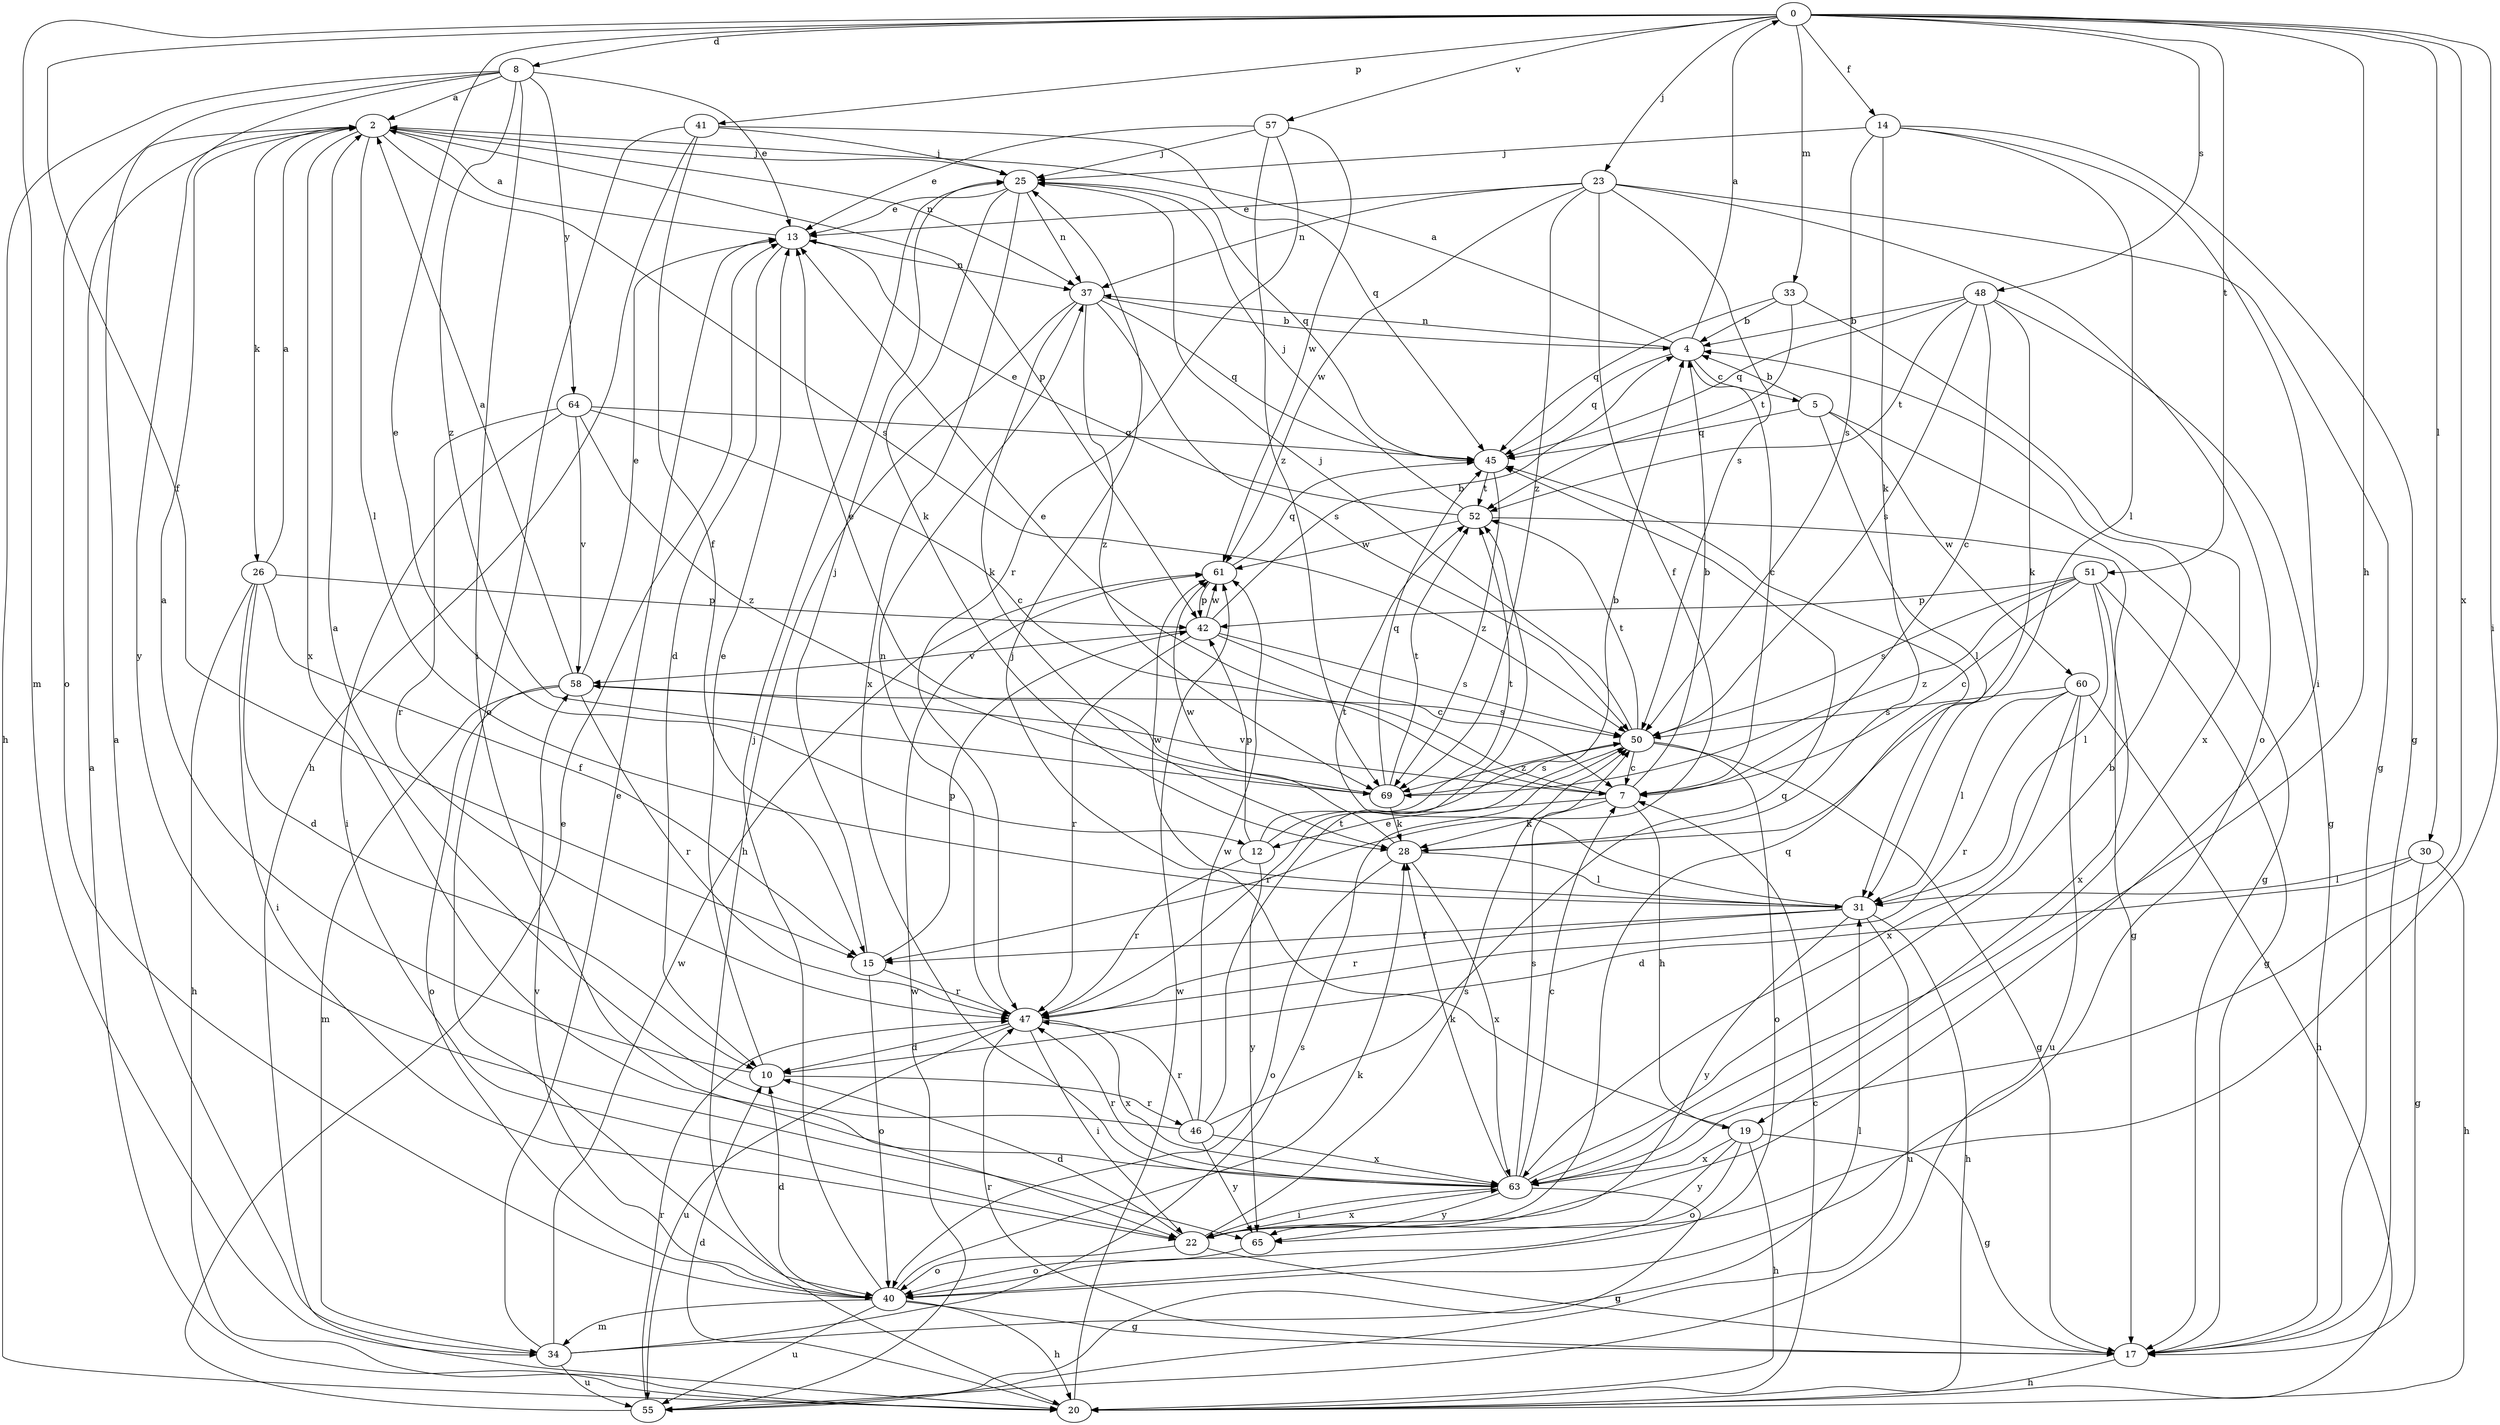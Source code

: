 strict digraph  {
0;
2;
4;
5;
7;
8;
10;
12;
13;
14;
15;
17;
19;
20;
22;
23;
25;
26;
28;
30;
31;
33;
34;
37;
40;
41;
42;
45;
46;
47;
48;
50;
51;
52;
55;
57;
58;
60;
61;
63;
64;
65;
69;
0 -> 8  [label=d];
0 -> 12  [label=e];
0 -> 14  [label=f];
0 -> 15  [label=f];
0 -> 19  [label=h];
0 -> 22  [label=i];
0 -> 23  [label=j];
0 -> 30  [label=l];
0 -> 33  [label=m];
0 -> 34  [label=m];
0 -> 41  [label=p];
0 -> 48  [label=s];
0 -> 51  [label=t];
0 -> 57  [label=v];
0 -> 63  [label=x];
2 -> 25  [label=j];
2 -> 26  [label=k];
2 -> 31  [label=l];
2 -> 37  [label=n];
2 -> 42  [label=p];
2 -> 50  [label=s];
2 -> 63  [label=x];
4 -> 0  [label=a];
4 -> 2  [label=a];
4 -> 5  [label=c];
4 -> 7  [label=c];
4 -> 37  [label=n];
4 -> 45  [label=q];
5 -> 4  [label=b];
5 -> 17  [label=g];
5 -> 31  [label=l];
5 -> 45  [label=q];
5 -> 60  [label=w];
7 -> 4  [label=b];
7 -> 12  [label=e];
7 -> 13  [label=e];
7 -> 19  [label=h];
7 -> 28  [label=k];
7 -> 58  [label=v];
8 -> 2  [label=a];
8 -> 13  [label=e];
8 -> 20  [label=h];
8 -> 22  [label=i];
8 -> 40  [label=o];
8 -> 64  [label=y];
8 -> 65  [label=y];
8 -> 69  [label=z];
10 -> 2  [label=a];
10 -> 13  [label=e];
10 -> 46  [label=r];
12 -> 4  [label=b];
12 -> 42  [label=p];
12 -> 47  [label=r];
12 -> 52  [label=t];
12 -> 65  [label=y];
13 -> 2  [label=a];
13 -> 10  [label=d];
13 -> 37  [label=n];
14 -> 17  [label=g];
14 -> 22  [label=i];
14 -> 25  [label=j];
14 -> 28  [label=k];
14 -> 31  [label=l];
14 -> 50  [label=s];
15 -> 25  [label=j];
15 -> 40  [label=o];
15 -> 42  [label=p];
15 -> 47  [label=r];
17 -> 20  [label=h];
17 -> 47  [label=r];
19 -> 17  [label=g];
19 -> 20  [label=h];
19 -> 25  [label=j];
19 -> 40  [label=o];
19 -> 63  [label=x];
19 -> 65  [label=y];
20 -> 2  [label=a];
20 -> 7  [label=c];
20 -> 10  [label=d];
20 -> 61  [label=w];
22 -> 10  [label=d];
22 -> 17  [label=g];
22 -> 40  [label=o];
22 -> 45  [label=q];
22 -> 50  [label=s];
22 -> 63  [label=x];
23 -> 13  [label=e];
23 -> 15  [label=f];
23 -> 17  [label=g];
23 -> 37  [label=n];
23 -> 40  [label=o];
23 -> 50  [label=s];
23 -> 61  [label=w];
23 -> 69  [label=z];
25 -> 13  [label=e];
25 -> 28  [label=k];
25 -> 37  [label=n];
25 -> 45  [label=q];
25 -> 63  [label=x];
26 -> 2  [label=a];
26 -> 10  [label=d];
26 -> 15  [label=f];
26 -> 20  [label=h];
26 -> 22  [label=i];
26 -> 42  [label=p];
28 -> 31  [label=l];
28 -> 40  [label=o];
28 -> 61  [label=w];
28 -> 63  [label=x];
30 -> 10  [label=d];
30 -> 17  [label=g];
30 -> 20  [label=h];
30 -> 31  [label=l];
31 -> 15  [label=f];
31 -> 20  [label=h];
31 -> 47  [label=r];
31 -> 52  [label=t];
31 -> 55  [label=u];
31 -> 61  [label=w];
31 -> 65  [label=y];
33 -> 4  [label=b];
33 -> 45  [label=q];
33 -> 52  [label=t];
33 -> 63  [label=x];
34 -> 2  [label=a];
34 -> 13  [label=e];
34 -> 31  [label=l];
34 -> 50  [label=s];
34 -> 55  [label=u];
34 -> 61  [label=w];
37 -> 4  [label=b];
37 -> 20  [label=h];
37 -> 28  [label=k];
37 -> 45  [label=q];
37 -> 50  [label=s];
37 -> 69  [label=z];
40 -> 10  [label=d];
40 -> 17  [label=g];
40 -> 20  [label=h];
40 -> 25  [label=j];
40 -> 28  [label=k];
40 -> 34  [label=m];
40 -> 55  [label=u];
40 -> 58  [label=v];
41 -> 15  [label=f];
41 -> 20  [label=h];
41 -> 25  [label=j];
41 -> 40  [label=o];
41 -> 45  [label=q];
42 -> 4  [label=b];
42 -> 7  [label=c];
42 -> 47  [label=r];
42 -> 50  [label=s];
42 -> 58  [label=v];
42 -> 61  [label=w];
45 -> 52  [label=t];
45 -> 69  [label=z];
46 -> 2  [label=a];
46 -> 45  [label=q];
46 -> 47  [label=r];
46 -> 52  [label=t];
46 -> 61  [label=w];
46 -> 63  [label=x];
46 -> 65  [label=y];
47 -> 10  [label=d];
47 -> 22  [label=i];
47 -> 37  [label=n];
47 -> 55  [label=u];
47 -> 63  [label=x];
48 -> 4  [label=b];
48 -> 7  [label=c];
48 -> 17  [label=g];
48 -> 28  [label=k];
48 -> 45  [label=q];
48 -> 50  [label=s];
48 -> 52  [label=t];
50 -> 7  [label=c];
50 -> 17  [label=g];
50 -> 25  [label=j];
50 -> 40  [label=o];
50 -> 47  [label=r];
50 -> 52  [label=t];
50 -> 69  [label=z];
51 -> 7  [label=c];
51 -> 17  [label=g];
51 -> 31  [label=l];
51 -> 42  [label=p];
51 -> 50  [label=s];
51 -> 63  [label=x];
51 -> 69  [label=z];
52 -> 13  [label=e];
52 -> 17  [label=g];
52 -> 25  [label=j];
52 -> 61  [label=w];
55 -> 13  [label=e];
55 -> 47  [label=r];
55 -> 61  [label=w];
57 -> 13  [label=e];
57 -> 25  [label=j];
57 -> 47  [label=r];
57 -> 61  [label=w];
57 -> 69  [label=z];
58 -> 2  [label=a];
58 -> 13  [label=e];
58 -> 34  [label=m];
58 -> 40  [label=o];
58 -> 47  [label=r];
58 -> 50  [label=s];
60 -> 20  [label=h];
60 -> 31  [label=l];
60 -> 47  [label=r];
60 -> 50  [label=s];
60 -> 55  [label=u];
60 -> 63  [label=x];
61 -> 42  [label=p];
61 -> 45  [label=q];
63 -> 4  [label=b];
63 -> 7  [label=c];
63 -> 22  [label=i];
63 -> 28  [label=k];
63 -> 47  [label=r];
63 -> 50  [label=s];
63 -> 55  [label=u];
63 -> 65  [label=y];
64 -> 7  [label=c];
64 -> 22  [label=i];
64 -> 45  [label=q];
64 -> 47  [label=r];
64 -> 58  [label=v];
64 -> 69  [label=z];
65 -> 40  [label=o];
69 -> 13  [label=e];
69 -> 28  [label=k];
69 -> 45  [label=q];
69 -> 50  [label=s];
69 -> 52  [label=t];
}
